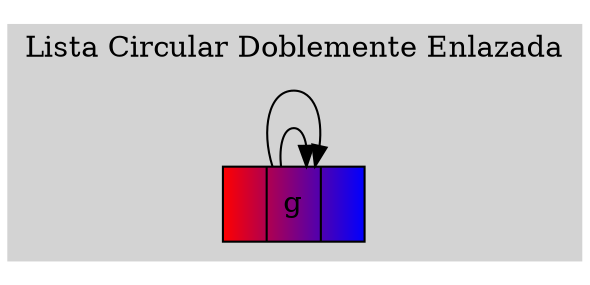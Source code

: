 digraph{
rankdir=LR;
labelloc="t";
subgraph cluster_0{
style=filled;
color = lightgrey;
node[shape=record];
Nodog[label="{ |g| }"style = filled, fillcolor = "red:blue"];
Nodog->Nodog;
Nodog->Nodog;
label = "Lista Circular Doblemente Enlazada";
}
}
